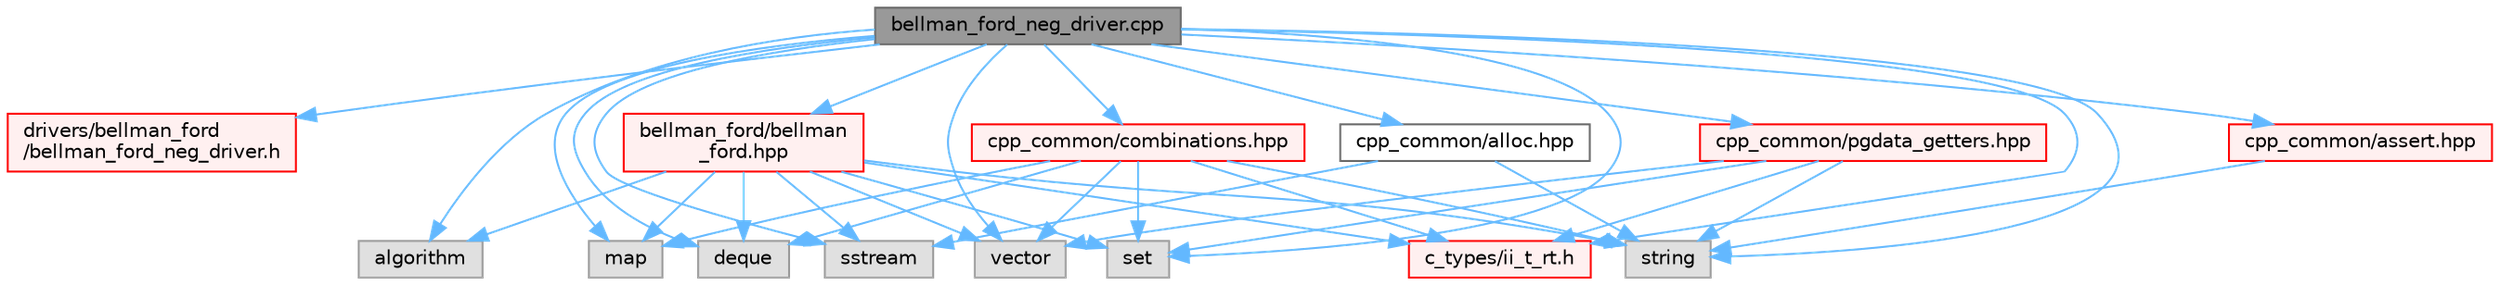 digraph "bellman_ford_neg_driver.cpp"
{
 // LATEX_PDF_SIZE
  bgcolor="transparent";
  edge [fontname=Helvetica,fontsize=10,labelfontname=Helvetica,labelfontsize=10];
  node [fontname=Helvetica,fontsize=10,shape=box,height=0.2,width=0.4];
  Node1 [id="Node000001",label="bellman_ford_neg_driver.cpp",height=0.2,width=0.4,color="gray40", fillcolor="grey60", style="filled", fontcolor="black",tooltip=" "];
  Node1 -> Node2 [id="edge1_Node000001_Node000002",color="steelblue1",style="solid",tooltip=" "];
  Node2 [id="Node000002",label="drivers/bellman_ford\l/bellman_ford_neg_driver.h",height=0.2,width=0.4,color="red", fillcolor="#FFF0F0", style="filled",URL="$bellman__ford__neg__driver_8h.html",tooltip=" "];
  Node1 -> Node8 [id="edge2_Node000001_Node000008",color="steelblue1",style="solid",tooltip=" "];
  Node8 [id="Node000008",label="sstream",height=0.2,width=0.4,color="grey60", fillcolor="#E0E0E0", style="filled",tooltip=" "];
  Node1 -> Node9 [id="edge3_Node000001_Node000009",color="steelblue1",style="solid",tooltip=" "];
  Node9 [id="Node000009",label="deque",height=0.2,width=0.4,color="grey60", fillcolor="#E0E0E0", style="filled",tooltip=" "];
  Node1 -> Node10 [id="edge4_Node000001_Node000010",color="steelblue1",style="solid",tooltip=" "];
  Node10 [id="Node000010",label="vector",height=0.2,width=0.4,color="grey60", fillcolor="#E0E0E0", style="filled",tooltip=" "];
  Node1 -> Node11 [id="edge5_Node000001_Node000011",color="steelblue1",style="solid",tooltip=" "];
  Node11 [id="Node000011",label="algorithm",height=0.2,width=0.4,color="grey60", fillcolor="#E0E0E0", style="filled",tooltip=" "];
  Node1 -> Node12 [id="edge6_Node000001_Node000012",color="steelblue1",style="solid",tooltip=" "];
  Node12 [id="Node000012",label="string",height=0.2,width=0.4,color="grey60", fillcolor="#E0E0E0", style="filled",tooltip=" "];
  Node1 -> Node13 [id="edge7_Node000001_Node000013",color="steelblue1",style="solid",tooltip=" "];
  Node13 [id="Node000013",label="map",height=0.2,width=0.4,color="grey60", fillcolor="#E0E0E0", style="filled",tooltip=" "];
  Node1 -> Node14 [id="edge8_Node000001_Node000014",color="steelblue1",style="solid",tooltip=" "];
  Node14 [id="Node000014",label="set",height=0.2,width=0.4,color="grey60", fillcolor="#E0E0E0", style="filled",tooltip=" "];
  Node1 -> Node15 [id="edge9_Node000001_Node000015",color="steelblue1",style="solid",tooltip=" "];
  Node15 [id="Node000015",label="bellman_ford/bellman\l_ford.hpp",height=0.2,width=0.4,color="red", fillcolor="#FFF0F0", style="filled",URL="$bellman__ford_8hpp.html",tooltip=" "];
  Node15 -> Node9 [id="edge10_Node000015_Node000009",color="steelblue1",style="solid",tooltip=" "];
  Node15 -> Node14 [id="edge11_Node000015_Node000014",color="steelblue1",style="solid",tooltip=" "];
  Node15 -> Node10 [id="edge12_Node000015_Node000010",color="steelblue1",style="solid",tooltip=" "];
  Node15 -> Node11 [id="edge13_Node000015_Node000011",color="steelblue1",style="solid",tooltip=" "];
  Node15 -> Node8 [id="edge14_Node000015_Node000008",color="steelblue1",style="solid",tooltip=" "];
  Node15 -> Node12 [id="edge15_Node000015_Node000012",color="steelblue1",style="solid",tooltip=" "];
  Node15 -> Node13 [id="edge16_Node000015_Node000013",color="steelblue1",style="solid",tooltip=" "];
  Node15 -> Node44 [id="edge17_Node000015_Node000044",color="steelblue1",style="solid",tooltip=" "];
  Node44 [id="Node000044",label="c_types/ii_t_rt.h",height=0.2,width=0.4,color="red", fillcolor="#FFF0F0", style="filled",URL="$ii__t__rt_8h.html",tooltip=" "];
  Node1 -> Node45 [id="edge18_Node000001_Node000045",color="steelblue1",style="solid",tooltip=" "];
  Node45 [id="Node000045",label="cpp_common/combinations.hpp",height=0.2,width=0.4,color="red", fillcolor="#FFF0F0", style="filled",URL="$combinations_8hpp.html",tooltip=" "];
  Node45 -> Node13 [id="edge19_Node000045_Node000013",color="steelblue1",style="solid",tooltip=" "];
  Node45 -> Node14 [id="edge20_Node000045_Node000014",color="steelblue1",style="solid",tooltip=" "];
  Node45 -> Node9 [id="edge21_Node000045_Node000009",color="steelblue1",style="solid",tooltip=" "];
  Node45 -> Node10 [id="edge22_Node000045_Node000010",color="steelblue1",style="solid",tooltip=" "];
  Node45 -> Node12 [id="edge23_Node000045_Node000012",color="steelblue1",style="solid",tooltip=" "];
  Node45 -> Node44 [id="edge24_Node000045_Node000044",color="steelblue1",style="solid",tooltip=" "];
  Node1 -> Node47 [id="edge25_Node000001_Node000047",color="steelblue1",style="solid",tooltip=" "];
  Node47 [id="Node000047",label="cpp_common/pgdata_getters.hpp",height=0.2,width=0.4,color="red", fillcolor="#FFF0F0", style="filled",URL="$pgdata__getters_8hpp.html",tooltip=" "];
  Node47 -> Node12 [id="edge26_Node000047_Node000012",color="steelblue1",style="solid",tooltip=" "];
  Node47 -> Node14 [id="edge27_Node000047_Node000014",color="steelblue1",style="solid",tooltip=" "];
  Node47 -> Node10 [id="edge28_Node000047_Node000010",color="steelblue1",style="solid",tooltip=" "];
  Node47 -> Node44 [id="edge29_Node000047_Node000044",color="steelblue1",style="solid",tooltip=" "];
  Node1 -> Node59 [id="edge30_Node000001_Node000059",color="steelblue1",style="solid",tooltip=" "];
  Node59 [id="Node000059",label="cpp_common/alloc.hpp",height=0.2,width=0.4,color="grey40", fillcolor="white", style="filled",URL="$alloc_8hpp.html",tooltip=" "];
  Node59 -> Node12 [id="edge31_Node000059_Node000012",color="steelblue1",style="solid",tooltip=" "];
  Node59 -> Node8 [id="edge32_Node000059_Node000008",color="steelblue1",style="solid",tooltip=" "];
  Node1 -> Node39 [id="edge33_Node000001_Node000039",color="steelblue1",style="solid",tooltip=" "];
  Node39 [id="Node000039",label="cpp_common/assert.hpp",height=0.2,width=0.4,color="red", fillcolor="#FFF0F0", style="filled",URL="$assert_8hpp.html",tooltip="Assertions Handling."];
  Node39 -> Node12 [id="edge34_Node000039_Node000012",color="steelblue1",style="solid",tooltip=" "];
  Node1 -> Node44 [id="edge35_Node000001_Node000044",color="steelblue1",style="solid",tooltip=" "];
}
